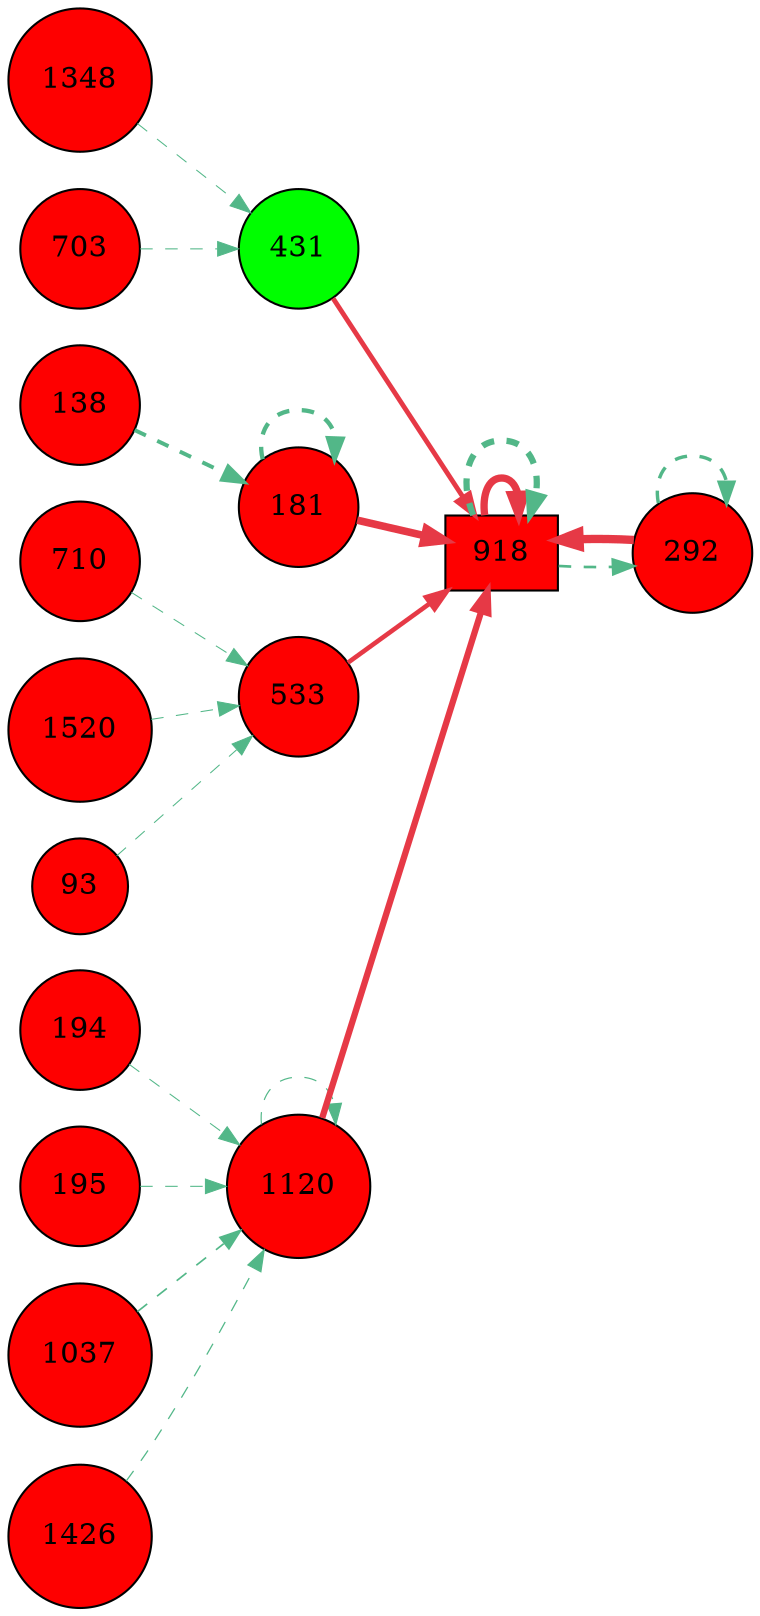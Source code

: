 digraph G{
rankdir=LR;
1120 [style=filled, shape=circle, fillcolor="#fe0000", label="1120"];
194 [style=filled, shape=circle, fillcolor="#fe0000", label="194"];
195 [style=filled, shape=circle, fillcolor="#fe0000", label="195"];
292 [style=filled, shape=circle, fillcolor="#fe0000", label="292"];
1348 [style=filled, shape=circle, fillcolor="#fe0000", label="1348"];
710 [style=filled, shape=circle, fillcolor="#fe0000", label="710"];
138 [style=filled, shape=circle, fillcolor="#fe0000", label="138"];
1037 [style=filled, shape=circle, fillcolor="#fe0000", label="1037"];
431 [style=filled, shape=circle, fillcolor="#00fe00", label="431"];
1520 [style=filled, shape=circle, fillcolor="#fe0000", label="1520"];
1426 [style=filled, shape=circle, fillcolor="#fe0000", label="1426"];
181 [style=filled, shape=circle, fillcolor="#fe0000", label="181"];
918 [style=filled, shape=box, fillcolor="#fe0000", label="918"];
533 [style=filled, shape=circle, fillcolor="#fe0000", label="533"];
93 [style=filled, shape=circle, fillcolor="#fe0000", label="93"];
703 [style=filled, shape=circle, fillcolor="#fe0000", label="703"];
292 -> 918 [color="#e63946",penwidth=4.00];
181 -> 918 [color="#e63946",penwidth=3.66];
918 -> 918 [color="#e63946",penwidth=3.53];
1120 -> 918 [color="#e63946",penwidth=3.04];
431 -> 918 [color="#e63946",penwidth=2.32];
533 -> 918 [color="#e63946",penwidth=2.22];
1037 -> 1120 [color="#52b788",style=dashed,penwidth=0.80];
1426 -> 1120 [color="#52b788",style=dashed,penwidth=0.61];
1120 -> 1120 [color="#52b788",style=dashed,penwidth=0.57];
194 -> 1120 [color="#52b788",style=dashed,penwidth=0.50];
195 -> 1120 [color="#52b788",style=dashed,penwidth=0.50];
292 -> 292 [color="#52b788",style=dashed,penwidth=1.65];
918 -> 292 [color="#52b788",style=dashed,penwidth=1.28];
703 -> 431 [color="#52b788",style=dashed,penwidth=0.50];
1348 -> 431 [color="#52b788",style=dashed,penwidth=0.50];
181 -> 181 [color="#52b788",style=dashed,penwidth=2.08];
138 -> 181 [color="#52b788",style=dashed,penwidth=1.91];
918 -> 918 [color="#52b788",style=dashed,penwidth=3.00];
93 -> 533 [color="#52b788",style=dashed,penwidth=0.50];
710 -> 533 [color="#52b788",style=dashed,penwidth=0.50];
1520 -> 533 [color="#52b788",style=dashed,penwidth=0.50];
}